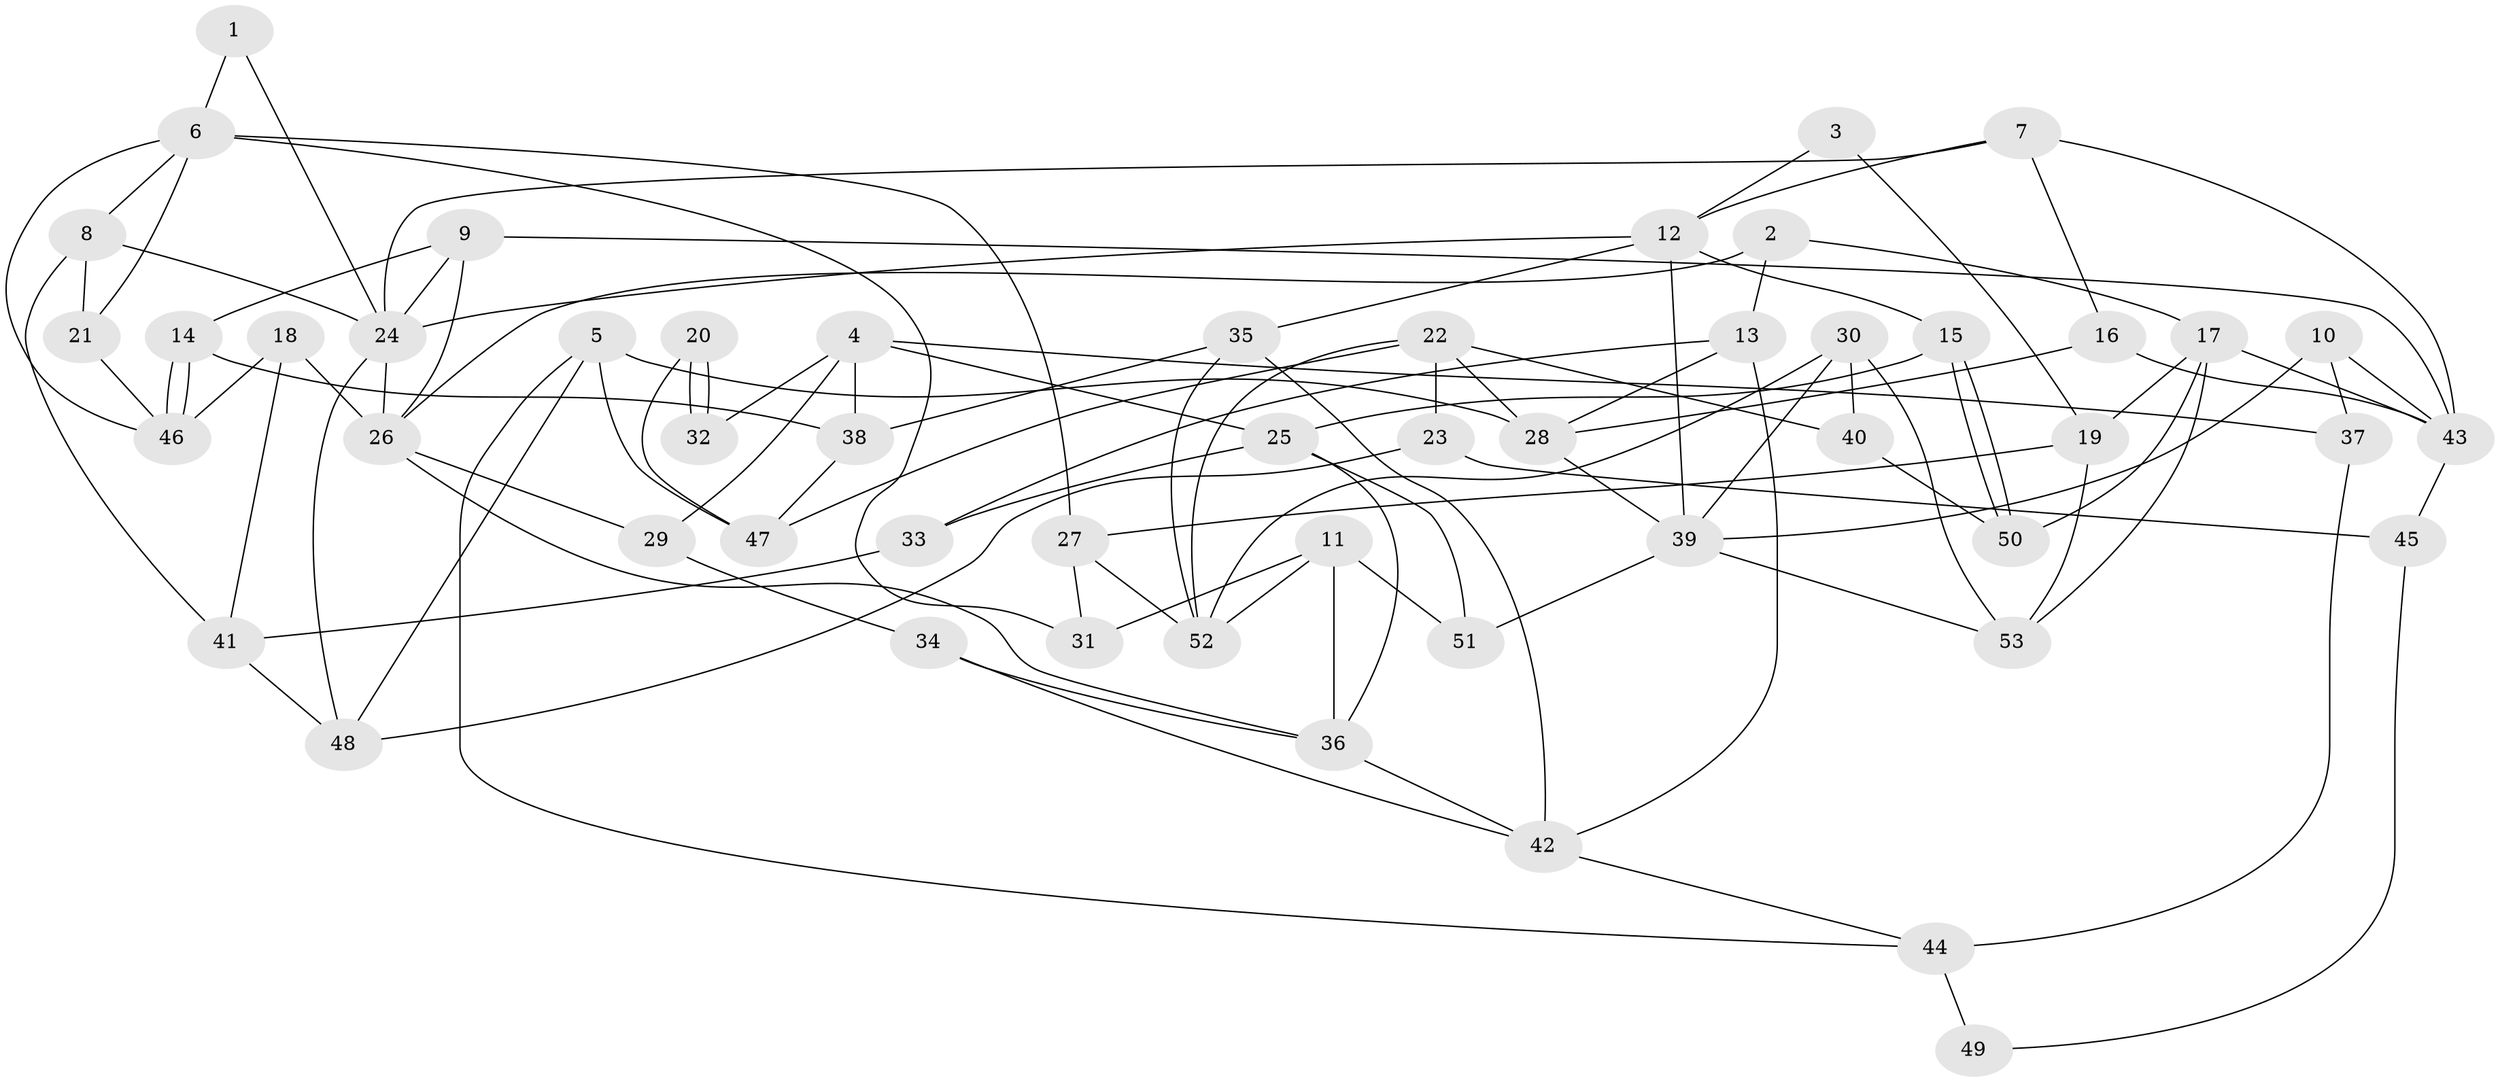 // Generated by graph-tools (version 1.1) at 2025/26/03/09/25 03:26:12]
// undirected, 53 vertices, 106 edges
graph export_dot {
graph [start="1"]
  node [color=gray90,style=filled];
  1;
  2;
  3;
  4;
  5;
  6;
  7;
  8;
  9;
  10;
  11;
  12;
  13;
  14;
  15;
  16;
  17;
  18;
  19;
  20;
  21;
  22;
  23;
  24;
  25;
  26;
  27;
  28;
  29;
  30;
  31;
  32;
  33;
  34;
  35;
  36;
  37;
  38;
  39;
  40;
  41;
  42;
  43;
  44;
  45;
  46;
  47;
  48;
  49;
  50;
  51;
  52;
  53;
  1 -- 6;
  1 -- 24;
  2 -- 17;
  2 -- 26;
  2 -- 13;
  3 -- 19;
  3 -- 12;
  4 -- 25;
  4 -- 38;
  4 -- 29;
  4 -- 32;
  4 -- 37;
  5 -- 28;
  5 -- 48;
  5 -- 44;
  5 -- 47;
  6 -- 21;
  6 -- 31;
  6 -- 8;
  6 -- 27;
  6 -- 46;
  7 -- 24;
  7 -- 43;
  7 -- 12;
  7 -- 16;
  8 -- 24;
  8 -- 21;
  8 -- 41;
  9 -- 26;
  9 -- 14;
  9 -- 24;
  9 -- 43;
  10 -- 37;
  10 -- 43;
  10 -- 39;
  11 -- 36;
  11 -- 51;
  11 -- 31;
  11 -- 52;
  12 -- 24;
  12 -- 15;
  12 -- 35;
  12 -- 39;
  13 -- 28;
  13 -- 33;
  13 -- 42;
  14 -- 38;
  14 -- 46;
  14 -- 46;
  15 -- 50;
  15 -- 50;
  15 -- 25;
  16 -- 43;
  16 -- 28;
  17 -- 53;
  17 -- 19;
  17 -- 43;
  17 -- 50;
  18 -- 41;
  18 -- 46;
  18 -- 26;
  19 -- 53;
  19 -- 27;
  20 -- 32;
  20 -- 32;
  20 -- 47;
  21 -- 46;
  22 -- 28;
  22 -- 40;
  22 -- 23;
  22 -- 47;
  22 -- 52;
  23 -- 48;
  23 -- 45;
  24 -- 26;
  24 -- 48;
  25 -- 36;
  25 -- 33;
  25 -- 51;
  26 -- 36;
  26 -- 29;
  27 -- 52;
  27 -- 31;
  28 -- 39;
  29 -- 34;
  30 -- 39;
  30 -- 52;
  30 -- 40;
  30 -- 53;
  33 -- 41;
  34 -- 42;
  34 -- 36;
  35 -- 52;
  35 -- 38;
  35 -- 42;
  36 -- 42;
  37 -- 44;
  38 -- 47;
  39 -- 51;
  39 -- 53;
  40 -- 50;
  41 -- 48;
  42 -- 44;
  43 -- 45;
  44 -- 49;
  45 -- 49;
}
